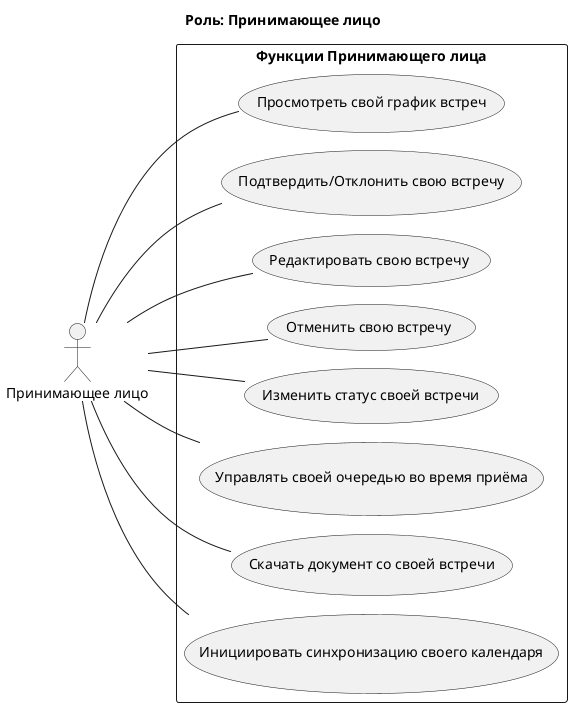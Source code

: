 @startuml resiver
' uc_receiver.wsd
!pragma layout smetana

title Роль: Принимающее лицо

' === ВКЛЮЧЕНИЕ ОБЩИХ USE CASES (если !include работает) ===
' !include common_use_cases.iuml

left to right direction 

actor "Принимающее лицо" as receiver


rectangle "Функции Принимающего лица" {
  usecase "Просмотреть свой график встреч" as UC_ViewOwnScheduledAppointments
  usecase "Подтвердить/Отклонить свою встречу" as UC_ConfirmRejectOwnAppointment
  usecase "Редактировать свою встречу" as UC_EditOwnScheduledAppointment
  usecase "Отменить свою встречу" as UC_CancelOwnScheduledAppointment
  usecase "Изменить статус своей встречи" as UC_ChangeOwnAppointmentStatus
  usecase "Управлять своей очередью во время приёма" as UC_ManageOwnQueueDuringReception
  usecase "Скачать документ со своей встречи" as UC_DownloadDocumentFromOwnScheduledAppointment
  usecase "Инициировать синхронизацию своего календаря" as UC_InitiateOwnCalendarSync
}



receiver -- UC_ViewOwnScheduledAppointments
receiver -- UC_ConfirmRejectOwnAppointment
receiver -- UC_EditOwnScheduledAppointment
receiver -- UC_CancelOwnScheduledAppointment
receiver -- UC_ChangeOwnAppointmentStatus
receiver -- UC_ManageOwnQueueDuringReception
receiver -- UC_DownloadDocumentFromOwnScheduledAppointment
receiver -- UC_InitiateOwnCalendarSync


@enduml